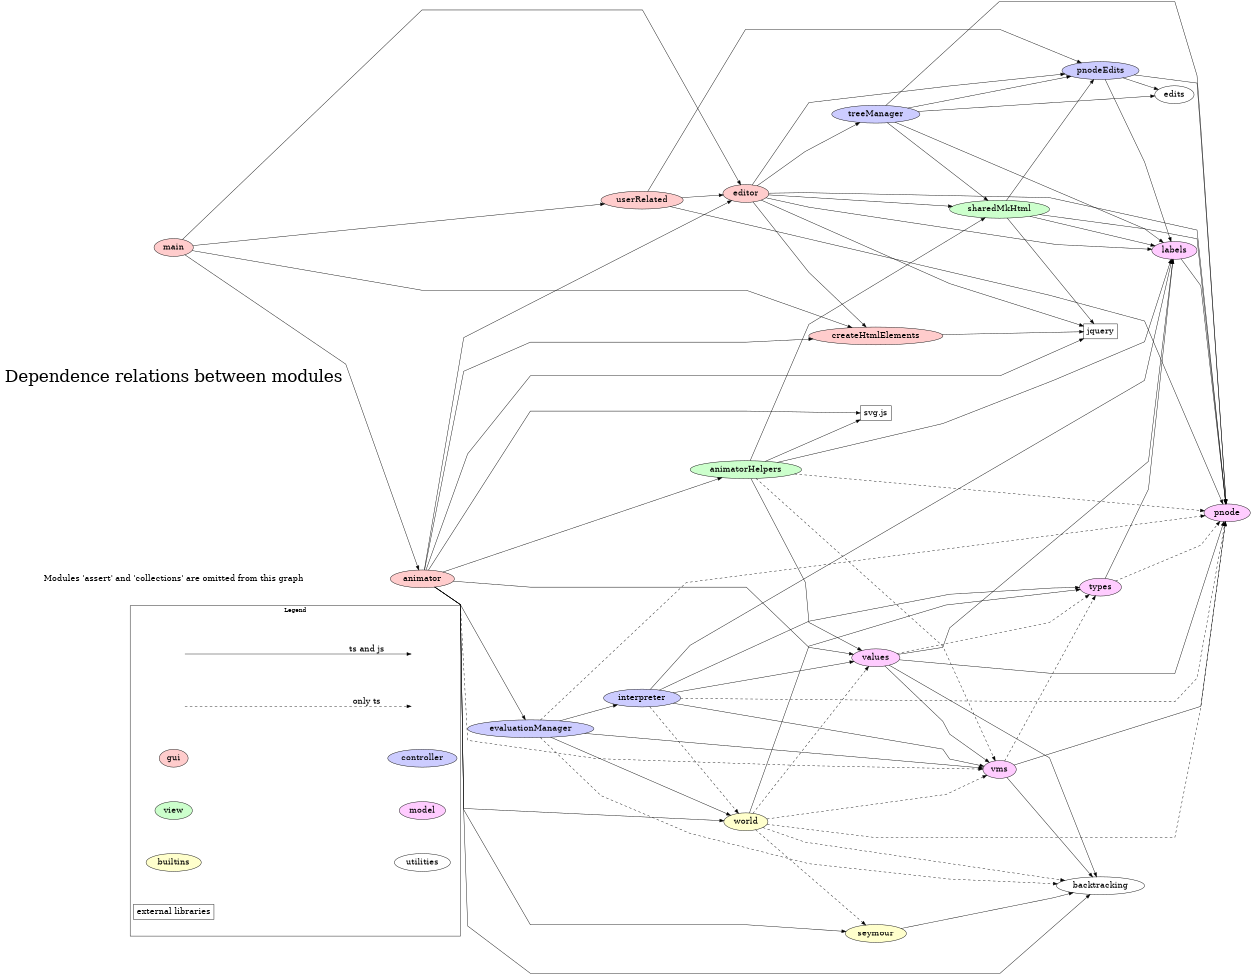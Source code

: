 
digraph Depends {
    size="9,6.5" ;
    splines="polyline" ;
    nodesep=0.2 ;
    ranksep=0.2 ;
   ratio=fill;
   rankdir = LR ;
   node[fontsize=20];

   subgraph cluster1 {
        label = "Legend" ;
        shape=rectangle ;
        color = black ;
        a [style=invis];
        b [style=invis] ;
        c [style=invis] ;
        d [style=invis] ;
        c -> d [label="only ts", style=dashed, fontsize=20] ; 
        a -> b [label="ts and js", fontsize=20] ;
        gui -> controller [style=invis] ;
        view -> model [style=invis] ;
        builtins -> utilities [style=invis] ;

        gui [style=filled, fillcolor="#ffcccc"] ;
        controller [style=filled, fillcolor="#ccccff"] ;
        view [style=filled, fillcolor="#ccffcc"] ;
        model [style=filled, fillcolor="#ffccff"] ;
        builtins [style=filled, fillcolor="#ffffcc"] ;
        utilities ;
        "external libraries" [shape=rectangle] ;
    }

   utils [label="Modules 'assert' and 'collections' are omitted from this graph",
              shape=none] ;
   caption [ label="Dependence relations between modules", fontsize=40,
              shape=none] ;

    main [style=filled, fillcolor="#ffcccc"] ;
    editor [style=filled, fillcolor="#ffcccc"] ;
    animator [style=filled, fillcolor="#ffcccc"] ;
    createHtmlElements [style=filled, fillcolor="#ffcccc"] ;
    userRelated [style=filled, fillcolor="#ffcccc" ] ;
    
    evaluationManager [style=filled, fillcolor="#ccccff"] ;
    interpreter [style=filled, fillcolor="#ccccff"] ;
    treeManager [style=filled, fillcolor="#ccccff"] ;
    pnodeEdits [style=filled, fillcolor="#ccccff"] ;
    
    sharedMkHtml [style=filled, fillcolor="#ccffcc"] ;
    animatorHelpers [style=filled, fillcolor="#ccffcc"] ;

    vms [style=filled, fillcolor="#ffccff"] ;
    values [style=filled, fillcolor="#ffccff"] ;
    types [style=filled, fillcolor="#ffccff"] ;
    labels [style=filled, fillcolor="#ffccff"] ;
    pnode [style=filled, fillcolor="#ffccff"] ;

    world [style=filled, fillcolor="#ffffcc"] ;
    seymour [style=filled, fillcolor="#ffffcc"] ;
    
   animator -> animatorHelpers  ;
   animator -> backtracking ;
   animator -> createHtmlElements ;
   animator -> editor ;
   animator -> evaluationManager ;
   animator -> seymour ;
   animator -> values ;
   animator -> world ;
   animator -> vms [style=dashed] ;
   animator -> svg ;
   animator -> jquery ;

   animatorHelpers -> labels ;
   animatorHelpers -> pnode [style=dashed] ;
   animatorHelpers -> sharedMkHtml ;
   animatorHelpers -> values ;
   animatorHelpers -> vms [style=dashed];
   animatorHelpers -> svg ;
   
   createHtmlElements -> jquery ;

   editor -> createHtmlElements ;
   editor -> labels ;
   editor -> pnode  ;
   editor -> pnodeEdits ;
   editor -> sharedMkHtml ;
   editor -> treeManager ;
   editor -> jquery ;

   evaluationManager -> backtracking  [style=dashed];
   evaluationManager -> interpreter ;
   evaluationManager -> pnode  [style=dashed];
   evaluationManager -> vms ;
   evaluationManager -> world ;

   interpreter -> labels ;
   interpreter -> pnode  [style=dashed];
   interpreter -> types ;
   interpreter -> values ;
   interpreter -> vms ;
   interpreter -> world  [style=dashed];

    jquery [shape=rectangle]
    
   labels -> pnode ;

   main -> animator ;
   main -> createHtmlElements ;
   main -> editor ;
   main -> userRelated ;

   pnodeEdits -> edits ;
   pnodeEdits -> pnode ;
   pnodeEdits -> labels ;
   
   types -> pnode [style=dashed];
   types -> labels ;

   seymour -> backtracking ;

   sharedMkHtml -> labels ;
   sharedMkHtml -> pnode ;
   sharedMkHtml -> pnodeEdits ;
   sharedMkHtml -> jquery ;

   svg [label="svg.js", shape=rectangle] ;

   treeManager -> edits ;
   treeManager -> labels ;
   treeManager -> pnode ;
   treeManager -> pnodeEdits ;
   treeManager -> sharedMkHtml ;

   userRelated -> editor ;
   userRelated -> pnodeEdits ;
   userRelated -> pnode ;
   
   values -> backtracking ;
   values -> labels ;
   values -> pnode ;
   values -> types  [style=dashed];
   values -> vms ;

   
   vms -> backtracking
   vms -> pnode ;
   vms -> types  [style=dashed];

   world -> backtracking  [style=dashed];
   world -> pnode  [style=dashed];
   world -> seymour  [style=dashed];
   world -> types ;
   world -> values  [style=dashed];
   world -> vms  [style=dashed];
   
}
